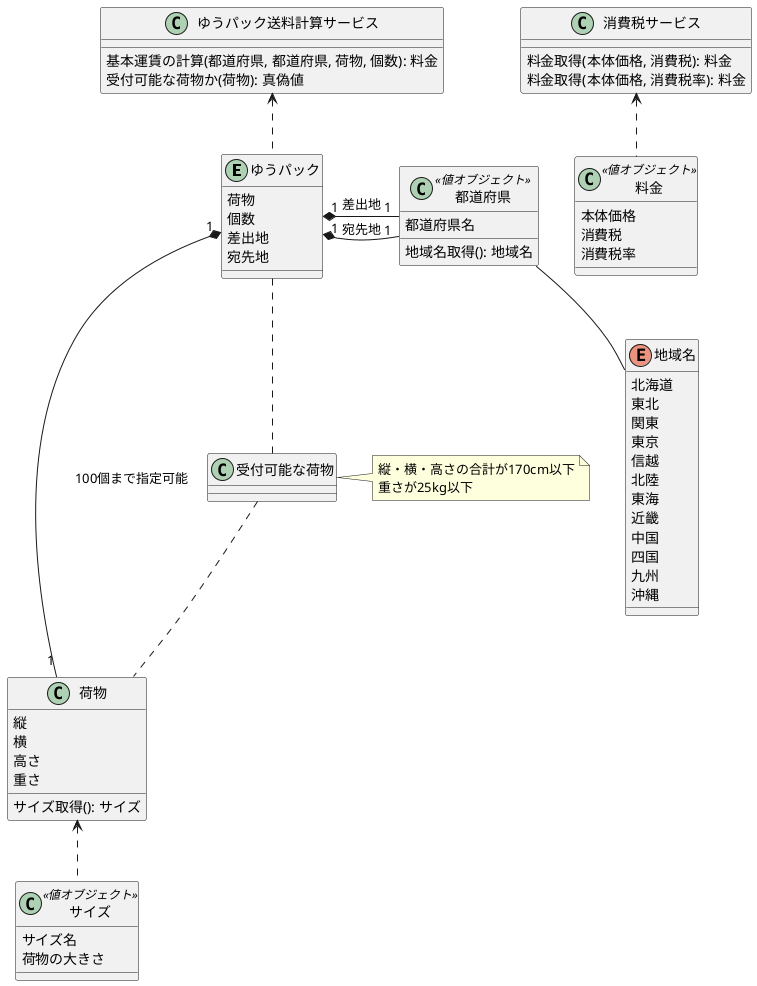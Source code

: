 @startuml domain-model

entity ゆうパック {
    荷物
    個数
    差出地
    宛先地
}

class ゆうパック送料計算サービス {
    基本運賃の計算(都道府県, 都道府県, 荷物, 個数): 料金
    受付可能な荷物か(荷物): 真偽値
}

class 料金 <<値オブジェクト>> {
    本体価格
    消費税
    消費税率
}

class 消費税サービス {
    料金取得(本体価格, 消費税): 料金
    料金取得(本体価格, 消費税率): 料金
}

class 荷物 {
    縦
    横
    高さ
    重さ
    サイズ取得(): サイズ
}

class サイズ <<値オブジェクト>> {
    サイズ名
    荷物の大きさ
}

class 受付可能な荷物

note "縦・横・高さの合計が170cm以下\n重さが25kg以下" as 荷物仕様

class 都道府県 <<値オブジェクト>> {
    都道府県名
    地域名取得(): 地域名
}

enum 地域名 {
    北海道
    東北
    関東
    東京
    信越
    北陸
    東海
    近畿
    中国
    四国
    九州
    沖縄
}

ゆうパック送料計算サービス <.. ゆうパック
ゆうパック "1" *- "1" 荷物 : 100個まで指定可能
荷物 <.. サイズ
ゆうパック .. 受付可能な荷物
受付可能な荷物 <- 荷物仕様
受付可能な荷物 .. 荷物
ゆうパック "1" *- "1" 都道府県 : 差出地
ゆうパック "1" *- "1" 都道府県 : 宛先地
都道府県 -- 地域名
消費税サービス <.. 料金

@enduml
